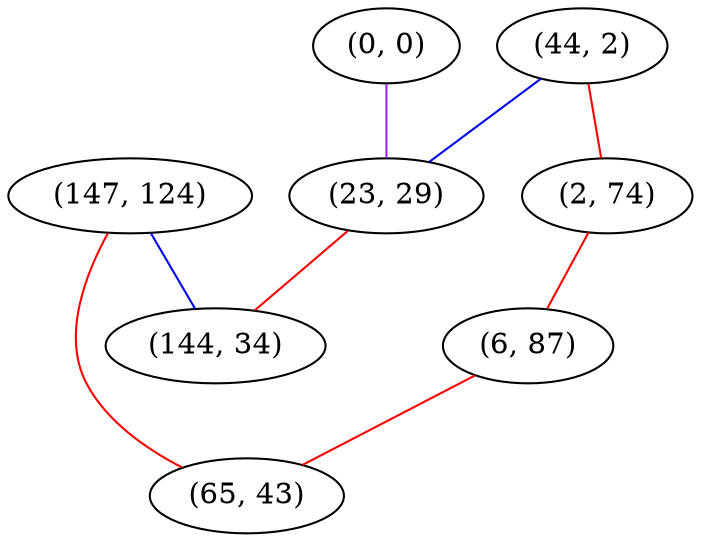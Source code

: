 graph "" {
"(44, 2)";
"(0, 0)";
"(147, 124)";
"(23, 29)";
"(144, 34)";
"(2, 74)";
"(6, 87)";
"(65, 43)";
"(44, 2)" -- "(23, 29)"  [color=blue, key=0, weight=3];
"(44, 2)" -- "(2, 74)"  [color=red, key=0, weight=1];
"(0, 0)" -- "(23, 29)"  [color=purple, key=0, weight=4];
"(147, 124)" -- "(65, 43)"  [color=red, key=0, weight=1];
"(147, 124)" -- "(144, 34)"  [color=blue, key=0, weight=3];
"(23, 29)" -- "(144, 34)"  [color=red, key=0, weight=1];
"(2, 74)" -- "(6, 87)"  [color=red, key=0, weight=1];
"(6, 87)" -- "(65, 43)"  [color=red, key=0, weight=1];
}
